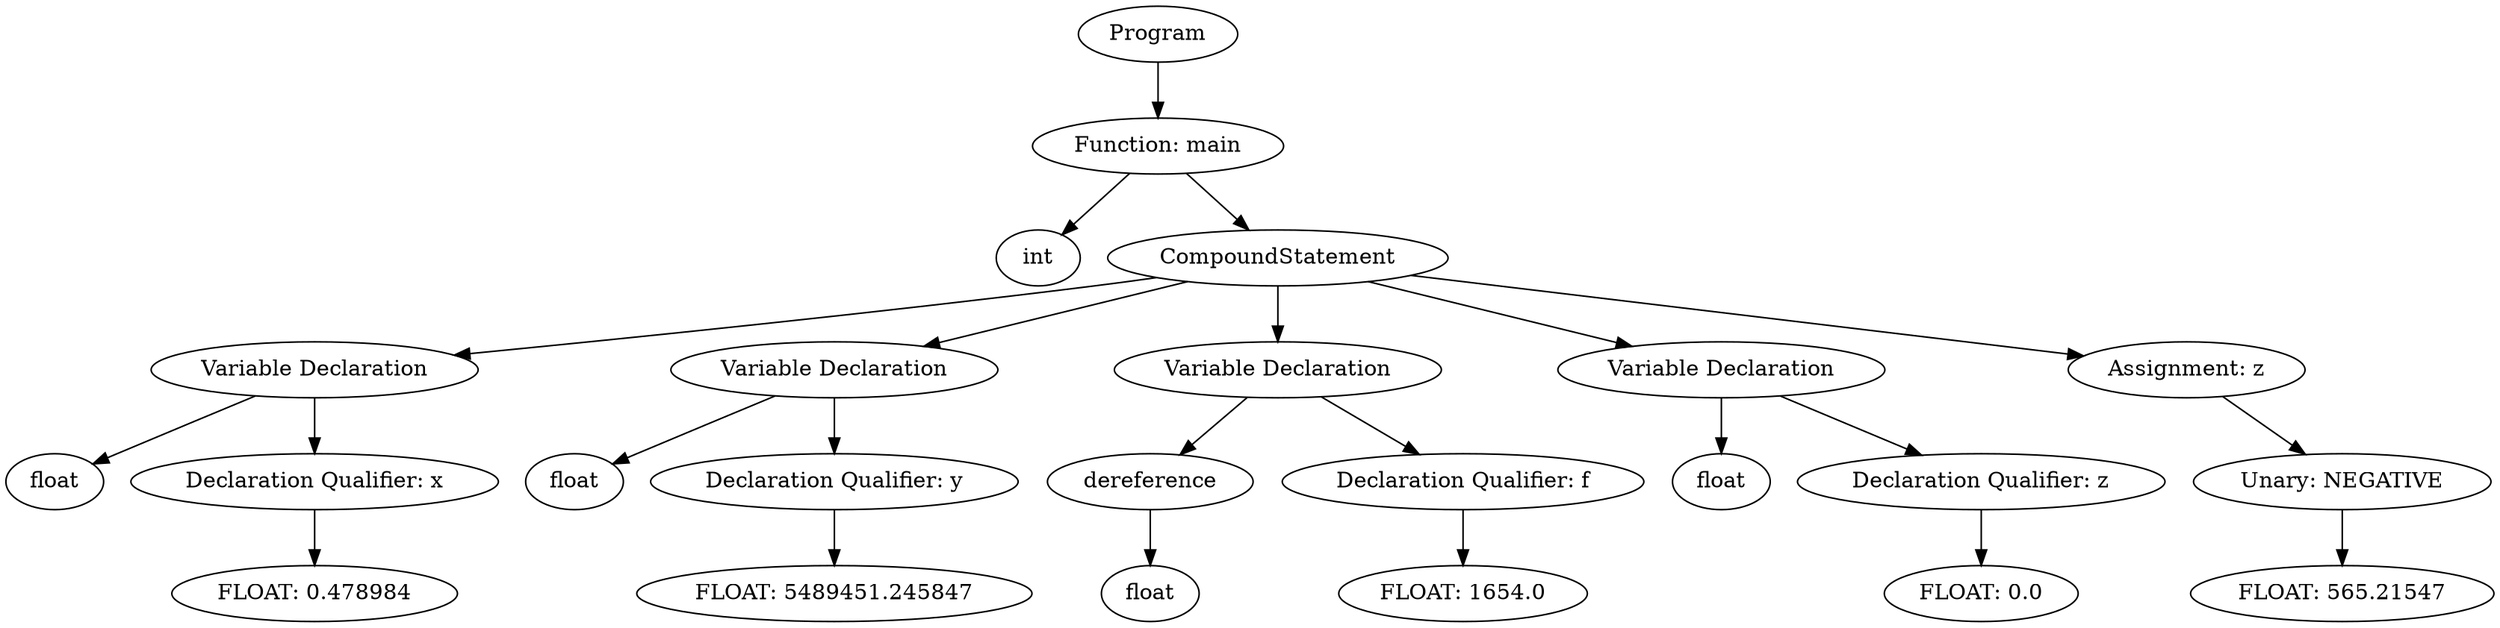 digraph ExpressionGraph {
4548607120 [label="Program"];
4548607120 -> 4548607312;
4548607312 [label="Function: main"];
4548607312 -> 4548606992;
4548606992 [label="int"];
4548607312 -> 4548607568;
4548607568 [label="CompoundStatement"];
4548607568 -> 4548384464;
4548384464 [label="Variable Declaration"];
4548384464 -> 4548381584;
4548381584 [label="float"];
4548384464 -> 4548393872;
4548393872 [label="Declaration Qualifier: x"];
4548393872 -> 4548381456;
4548381456 [label="FLOAT: 0.478984"];
4548607568 -> 4548601616;
4548601616 [label="Variable Declaration"];
4548601616 -> 4543811408;
4543811408 [label="float"];
4548601616 -> 4548601680;
4548601680 [label="Declaration Qualifier: y"];
4548601680 -> 4543811920;
4543811920 [label="FLOAT: 5489451.245847"];
4548607568 -> 4548602832;
4548602832 [label="Variable Declaration"];
4548602832 -> 4548598480;
4548598480 [label="dereference"];
4548598480 -> 4548601552;
4548601552 [label="float"];
4548602832 -> 4548604112;
4548604112 [label="Declaration Qualifier: f"];
4548604112 -> 4548607184;
4548607184 [label="FLOAT: 1654.0"];
4548607568 -> 4548606864;
4548606864 [label="Variable Declaration"];
4548606864 -> 4548605136;
4548605136 [label="float"];
4548606864 -> 4548606672;
4548606672 [label="Declaration Qualifier: z"];
4548606672 -> 4548603536;
4548603536 [label="FLOAT: 0.0"];
4548607568 -> 4548602128;
4548602128 [label="Assignment: z"];
4548602128 -> 4548606736;
4548606736 [label="Unary: NEGATIVE"];
4548606736 -> 4548604432;
4548604432 [label="FLOAT: 565.21547"];
}
